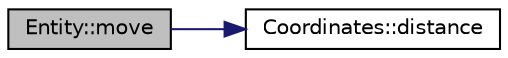 digraph "Entity::move"
{
 // LATEX_PDF_SIZE
  edge [fontname="Helvetica",fontsize="10",labelfontname="Helvetica",labelfontsize="10"];
  node [fontname="Helvetica",fontsize="10",shape=record];
  rankdir="LR";
  Node1 [label="Entity::move",height=0.2,width=0.4,color="black", fillcolor="grey75", style="filled", fontcolor="black",tooltip="Move to a neighboring tile."];
  Node1 -> Node2 [color="midnightblue",fontsize="10",style="solid",fontname="Helvetica"];
  Node2 [label="Coordinates::distance",height=0.2,width=0.4,color="black", fillcolor="white", style="filled",URL="$structCoordinates.html#afd7a34a1bae5f10f5abbde76839a891c",tooltip="Calculate the euclidean distance between two Coordinates."];
}
